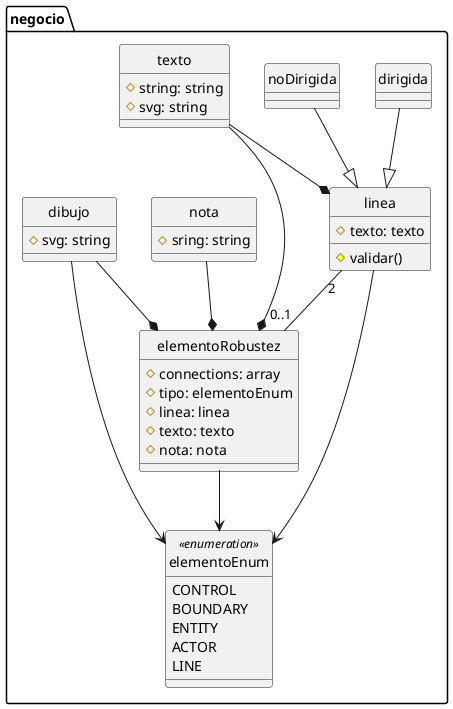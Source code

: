 @startuml negocio
    package negocio {
        class elementoRobustez {
            #connections: array
            #tipo: elementoEnum
            #linea: linea
            #texto: texto
            #nota: nota
        }

        class linea {
            #texto: texto
            __
            #validar()
        }
        linea "2" -- "0..1" elementoRobustez

        class dirigida {

        }
        dirigida --|> linea

        class noDirigida {

        }
        noDirigida --|> linea

        class texto {
            #string: string
            #svg: string
        }
        texto --* linea
        texto --* elementoRobustez

        class dibujo {
            #svg: string
        }
        dibujo --* elementoRobustez

        class nota {
            #sring: string
        }
        nota --* elementoRobustez

        enum elementoEnum <<enumeration>> {
            CONTROL
            BOUNDARY
            ENTITY
            ACTOR
            LINE
        }

        dibujo --> elementoEnum
        elementoRobustez --> elementoEnum
        linea --> elementoEnum
    }

    hide circle

@enduml